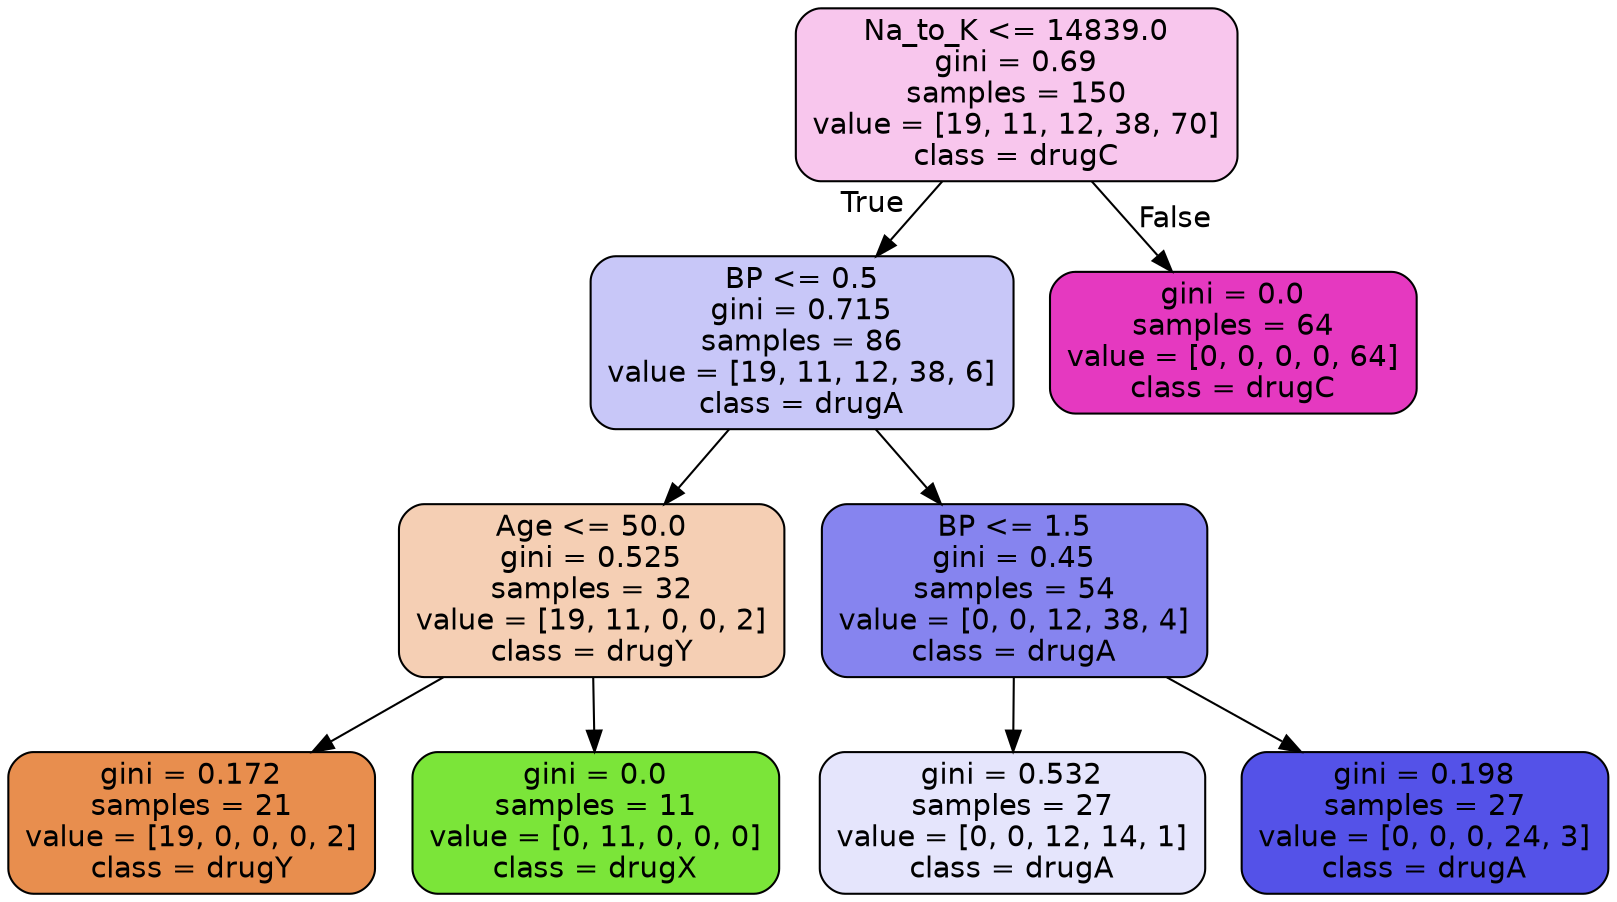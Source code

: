 digraph Tree {
node [shape=box, style="filled, rounded", color="black", fontname="helvetica"] ;
edge [fontname="helvetica"] ;
0 [label="Na_to_K <= 14839.0\ngini = 0.69\nsamples = 150\nvalue = [19, 11, 12, 38, 70]\nclass = drugC", fillcolor="#f8c6ed"] ;
1 [label="BP <= 0.5\ngini = 0.715\nsamples = 86\nvalue = [19, 11, 12, 38, 6]\nclass = drugA", fillcolor="#c8c7f8"] ;
0 -> 1 [labeldistance=2.5, labelangle=45, headlabel="True"] ;
2 [label="Age <= 50.0\ngini = 0.525\nsamples = 32\nvalue = [19, 11, 0, 0, 2]\nclass = drugY", fillcolor="#f5cfb4"] ;
1 -> 2 ;
3 [label="gini = 0.172\nsamples = 21\nvalue = [19, 0, 0, 0, 2]\nclass = drugY", fillcolor="#e88e4e"] ;
2 -> 3 ;
4 [label="gini = 0.0\nsamples = 11\nvalue = [0, 11, 0, 0, 0]\nclass = drugX", fillcolor="#7be539"] ;
2 -> 4 ;
5 [label="BP <= 1.5\ngini = 0.45\nsamples = 54\nvalue = [0, 0, 12, 38, 4]\nclass = drugA", fillcolor="#8684ef"] ;
1 -> 5 ;
6 [label="gini = 0.532\nsamples = 27\nvalue = [0, 0, 12, 14, 1]\nclass = drugA", fillcolor="#e5e5fc"] ;
5 -> 6 ;
7 [label="gini = 0.198\nsamples = 27\nvalue = [0, 0, 0, 24, 3]\nclass = drugA", fillcolor="#5452e8"] ;
5 -> 7 ;
8 [label="gini = 0.0\nsamples = 64\nvalue = [0, 0, 0, 0, 64]\nclass = drugC", fillcolor="#e539c0"] ;
0 -> 8 [labeldistance=2.5, labelangle=-45, headlabel="False"] ;
}